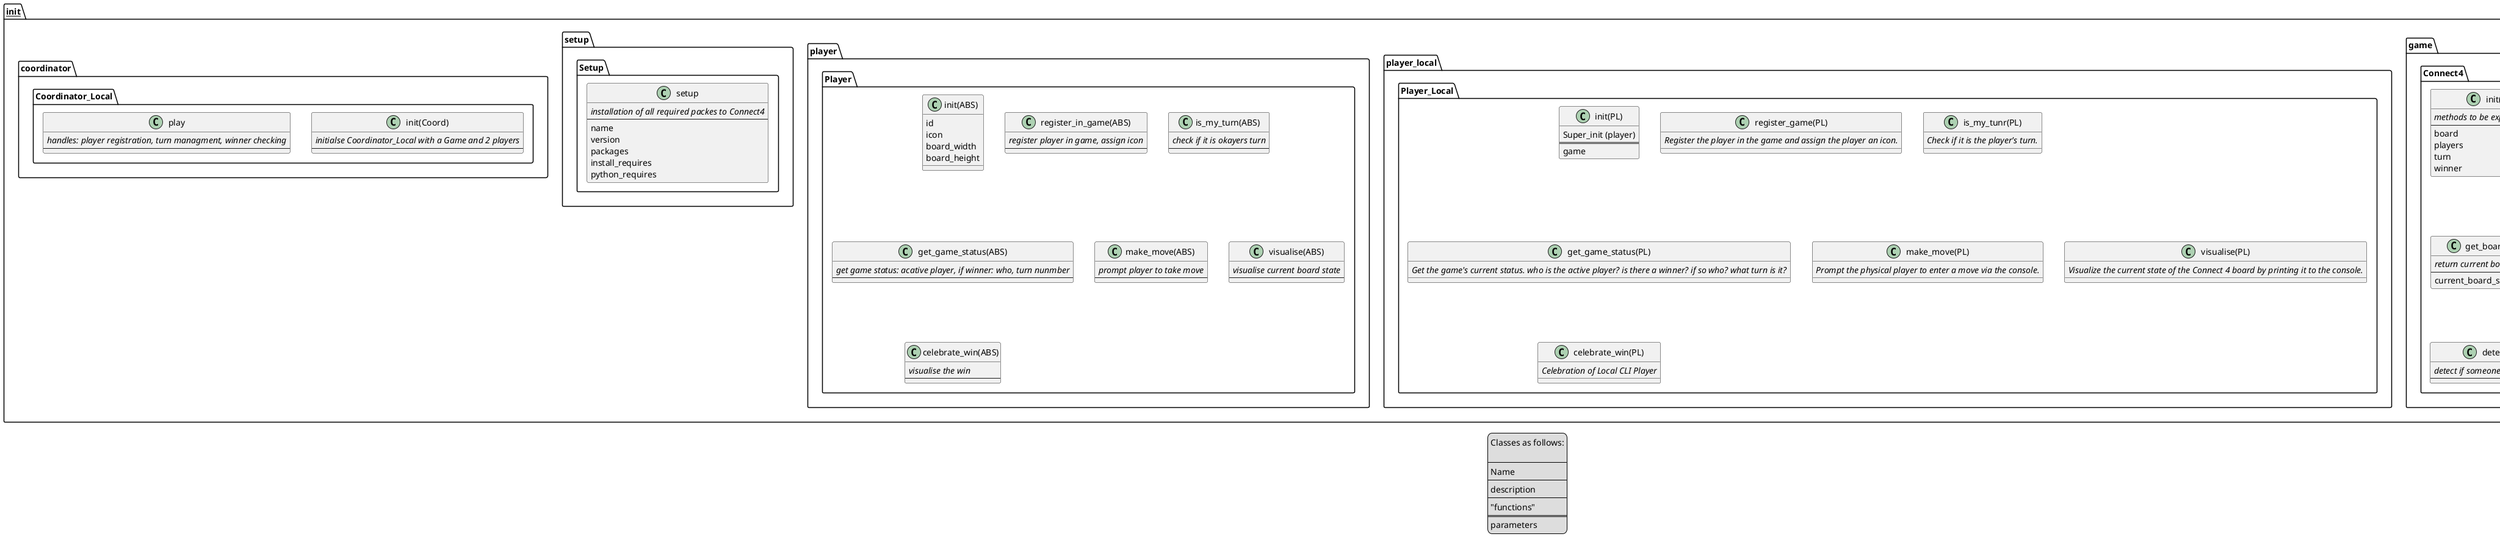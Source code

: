 @startuml

legend
Classes as follows:

----
Name
----
description
----
"functions"
====
parameters
end legend


package __init__ {
    package game {
        package Connect4 {
            class init(C4) {
                methods to be exposed to API {abstract}
                ----
                board
                players
                turn
                winner
            }

            class get_status(C4) {
                get statuses {abstract}
                ----
                active_player
                winner_check
                turn_count
            }

            class register_player(C4) {
                register player{abstract}
                ----
                player_icon
                ====
                player_UUID
            }

            class get_board(C4) {
                return current board state{abstract}
                ----
                current_board_state
            }

            class check_move(C4) {
                check move of certain player is legal: if yes: request move{abstract}
                ----
                move_legal
                ====
                column
                player
            }

            class update_status(C4) {
                update akk vakues for status atfer each succesful move {abstract}
                ----
                active_player
                active_ID
                winner
                turn_number
            }

            class detetct_win(C4) {
                detect if someone has won the game{abstract}
                ----
            }
        }
    }

    package player_local {
        package Player_Local {
            class init(PL) {
                Super_init (player)
                ====
                game
            }

            class register_game(PL) {
                Register the player in the game and assign the player an icon. {abstract}
            }

            class is_my_tunr(PL) {
                Check if it is the player's turn. {abstract}
            }

            class get_game_status(PL) {
                        Get the game's current status. who is the active player? is there a winner? if so who? what turn is it? {abstract}
            }

            class make_move(PL) {
                Prompt the physical player to enter a move via the console. {abstract}
            }

            class visualise(PL) {
                Visualize the current state of the Connect 4 board by printing it to the console. {abstract}
            }

            class celebrate_win(PL) {
                Celebration of Local CLI Player {abstract}
            }

        }
    }
    

    package player {
        package Player {
            class init(ABS) {
                id
                icon
                board_width
                board_height
            }

            class register_in_game(ABS) {
                register player in game, assign icon {abstract}
                ----
            }

            class is_my_turn(ABS) {
                check if it is okayers turn {abstract}
                ----
            }

            class get_game_status(ABS) {
                get game status: acative player, if winner: who, turn nunmber {abstract}
                ----
            }

            class make_move(ABS) {
                prompt player to take move {abstract}
                ----
            }

            class visualise(ABS) {
                visualise current board state {abstract}
                ----
            }

            class celebrate_win(ABS) {
                visualise the win {abstract}
                ----
            }
        }
    }

    package setup {
        package Setup {
            class setup {
                installation of all required packes to Connect4 {abstract}
                ----
                name
                version
                packages
                install_requires
                python_requires
            }
        }
    }

    package coordinator {
        package Coordinator_Local {
            class init(Coord) {
            initialse Coordinator_Local with a Game and 2 players {abstract}
            ----
            }

            class play {
                handles: player registration, turn managment, winner checking {abstract}
                ----
            }
        }
    }
}

@enduml